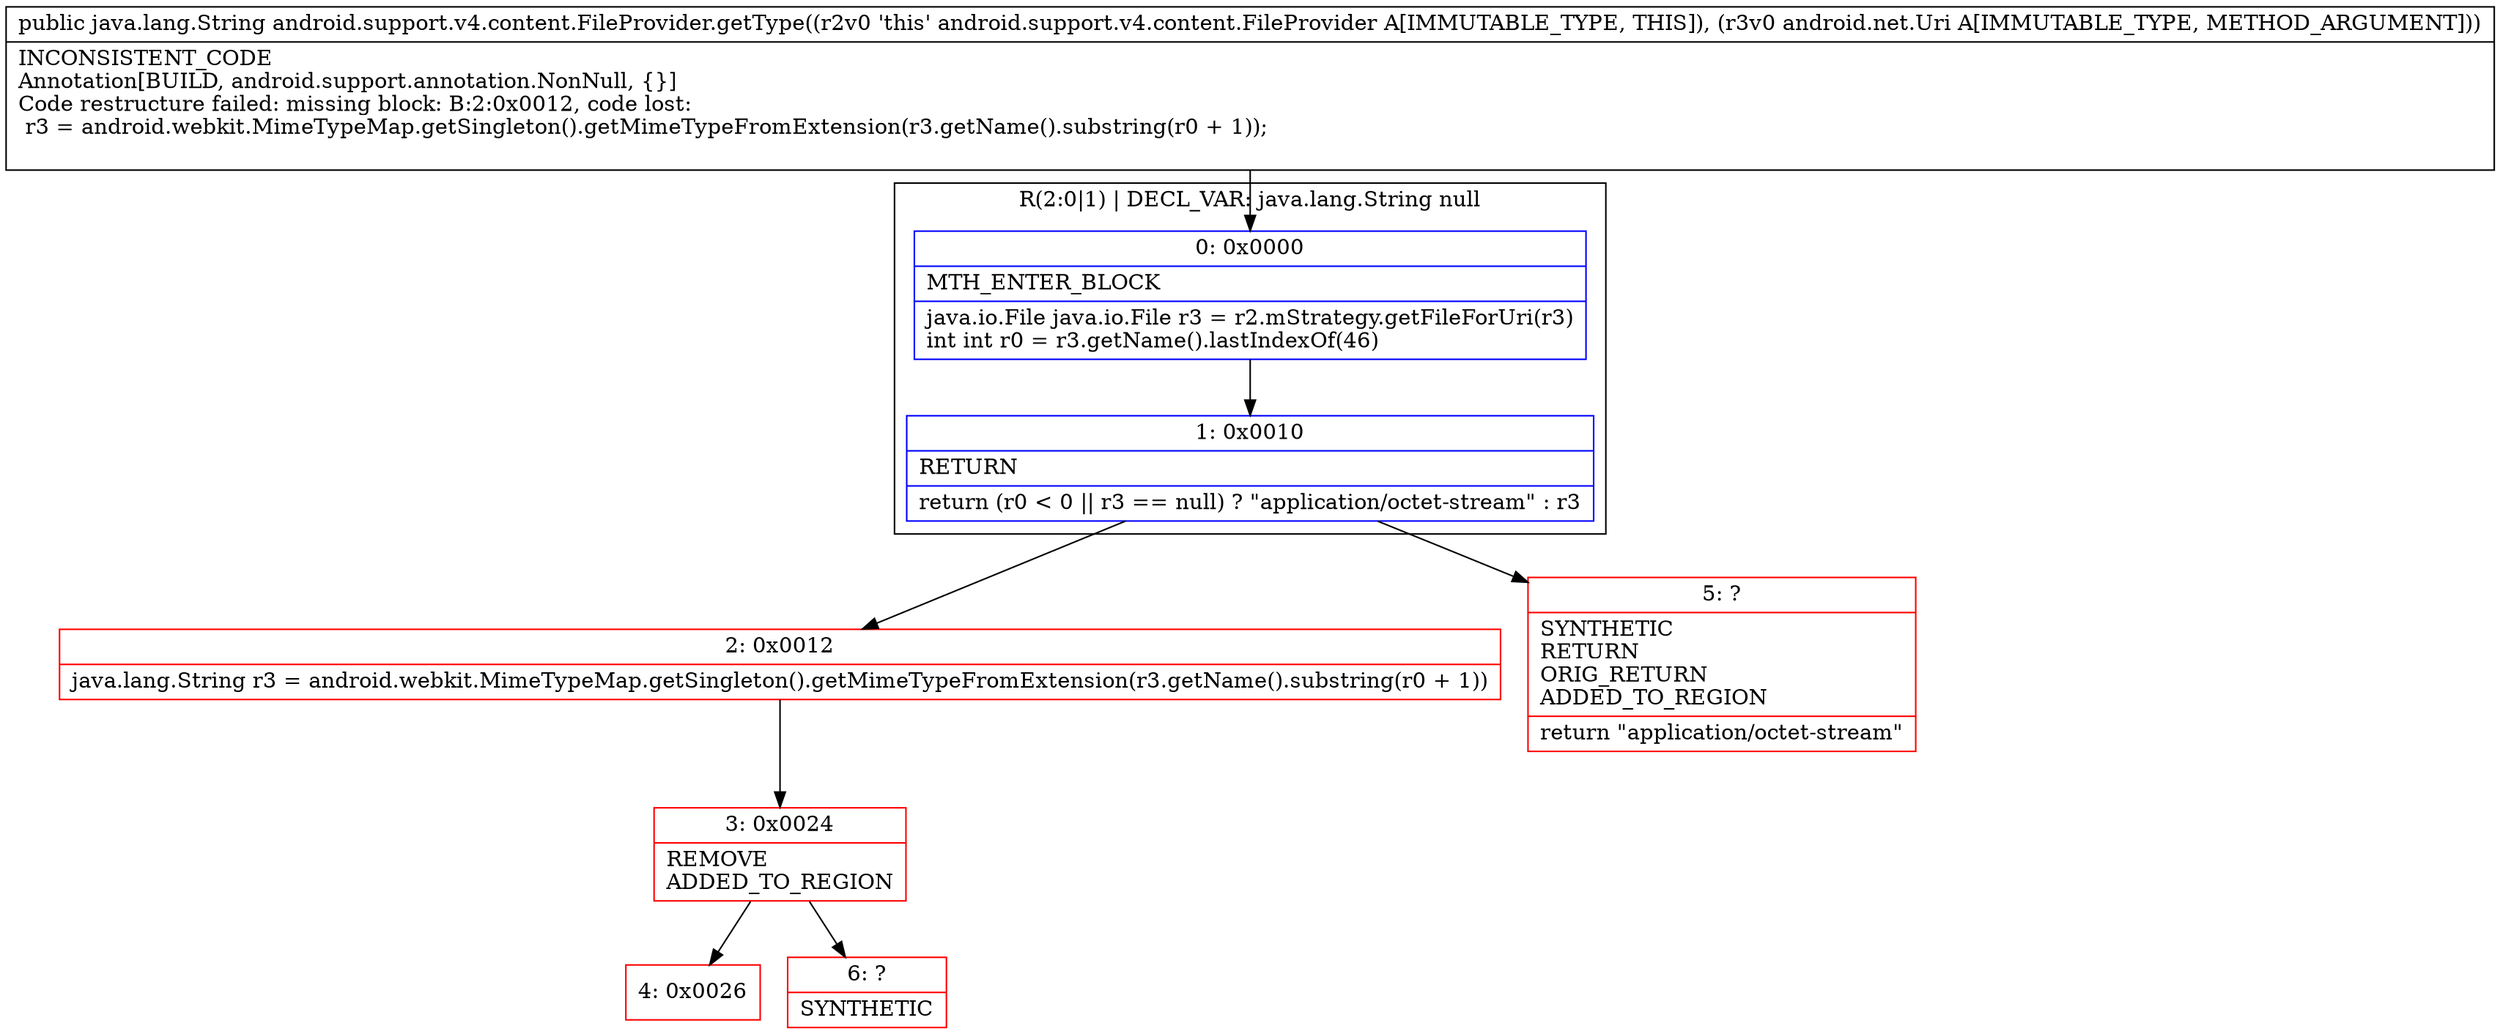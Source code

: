 digraph "CFG forandroid.support.v4.content.FileProvider.getType(Landroid\/net\/Uri;)Ljava\/lang\/String;" {
subgraph cluster_Region_868832089 {
label = "R(2:0|1) | DECL_VAR: java.lang.String null\l";
node [shape=record,color=blue];
Node_0 [shape=record,label="{0\:\ 0x0000|MTH_ENTER_BLOCK\l|java.io.File java.io.File r3 = r2.mStrategy.getFileForUri(r3)\lint int r0 = r3.getName().lastIndexOf(46)\l}"];
Node_1 [shape=record,label="{1\:\ 0x0010|RETURN\l|return (r0 \< 0 \|\| r3 == null) ? \"application\/octet\-stream\" : r3\l}"];
}
Node_2 [shape=record,color=red,label="{2\:\ 0x0012|java.lang.String r3 = android.webkit.MimeTypeMap.getSingleton().getMimeTypeFromExtension(r3.getName().substring(r0 + 1))\l}"];
Node_3 [shape=record,color=red,label="{3\:\ 0x0024|REMOVE\lADDED_TO_REGION\l}"];
Node_4 [shape=record,color=red,label="{4\:\ 0x0026}"];
Node_5 [shape=record,color=red,label="{5\:\ ?|SYNTHETIC\lRETURN\lORIG_RETURN\lADDED_TO_REGION\l|return \"application\/octet\-stream\"\l}"];
Node_6 [shape=record,color=red,label="{6\:\ ?|SYNTHETIC\l}"];
MethodNode[shape=record,label="{public java.lang.String android.support.v4.content.FileProvider.getType((r2v0 'this' android.support.v4.content.FileProvider A[IMMUTABLE_TYPE, THIS]), (r3v0 android.net.Uri A[IMMUTABLE_TYPE, METHOD_ARGUMENT]))  | INCONSISTENT_CODE\lAnnotation[BUILD, android.support.annotation.NonNull, \{\}]\lCode restructure failed: missing block: B:2:0x0012, code lost:\l    r3 = android.webkit.MimeTypeMap.getSingleton().getMimeTypeFromExtension(r3.getName().substring(r0 + 1));\l\l}"];
MethodNode -> Node_0;
Node_0 -> Node_1;
Node_1 -> Node_2;
Node_1 -> Node_5;
Node_2 -> Node_3;
Node_3 -> Node_4;
Node_3 -> Node_6;
}

